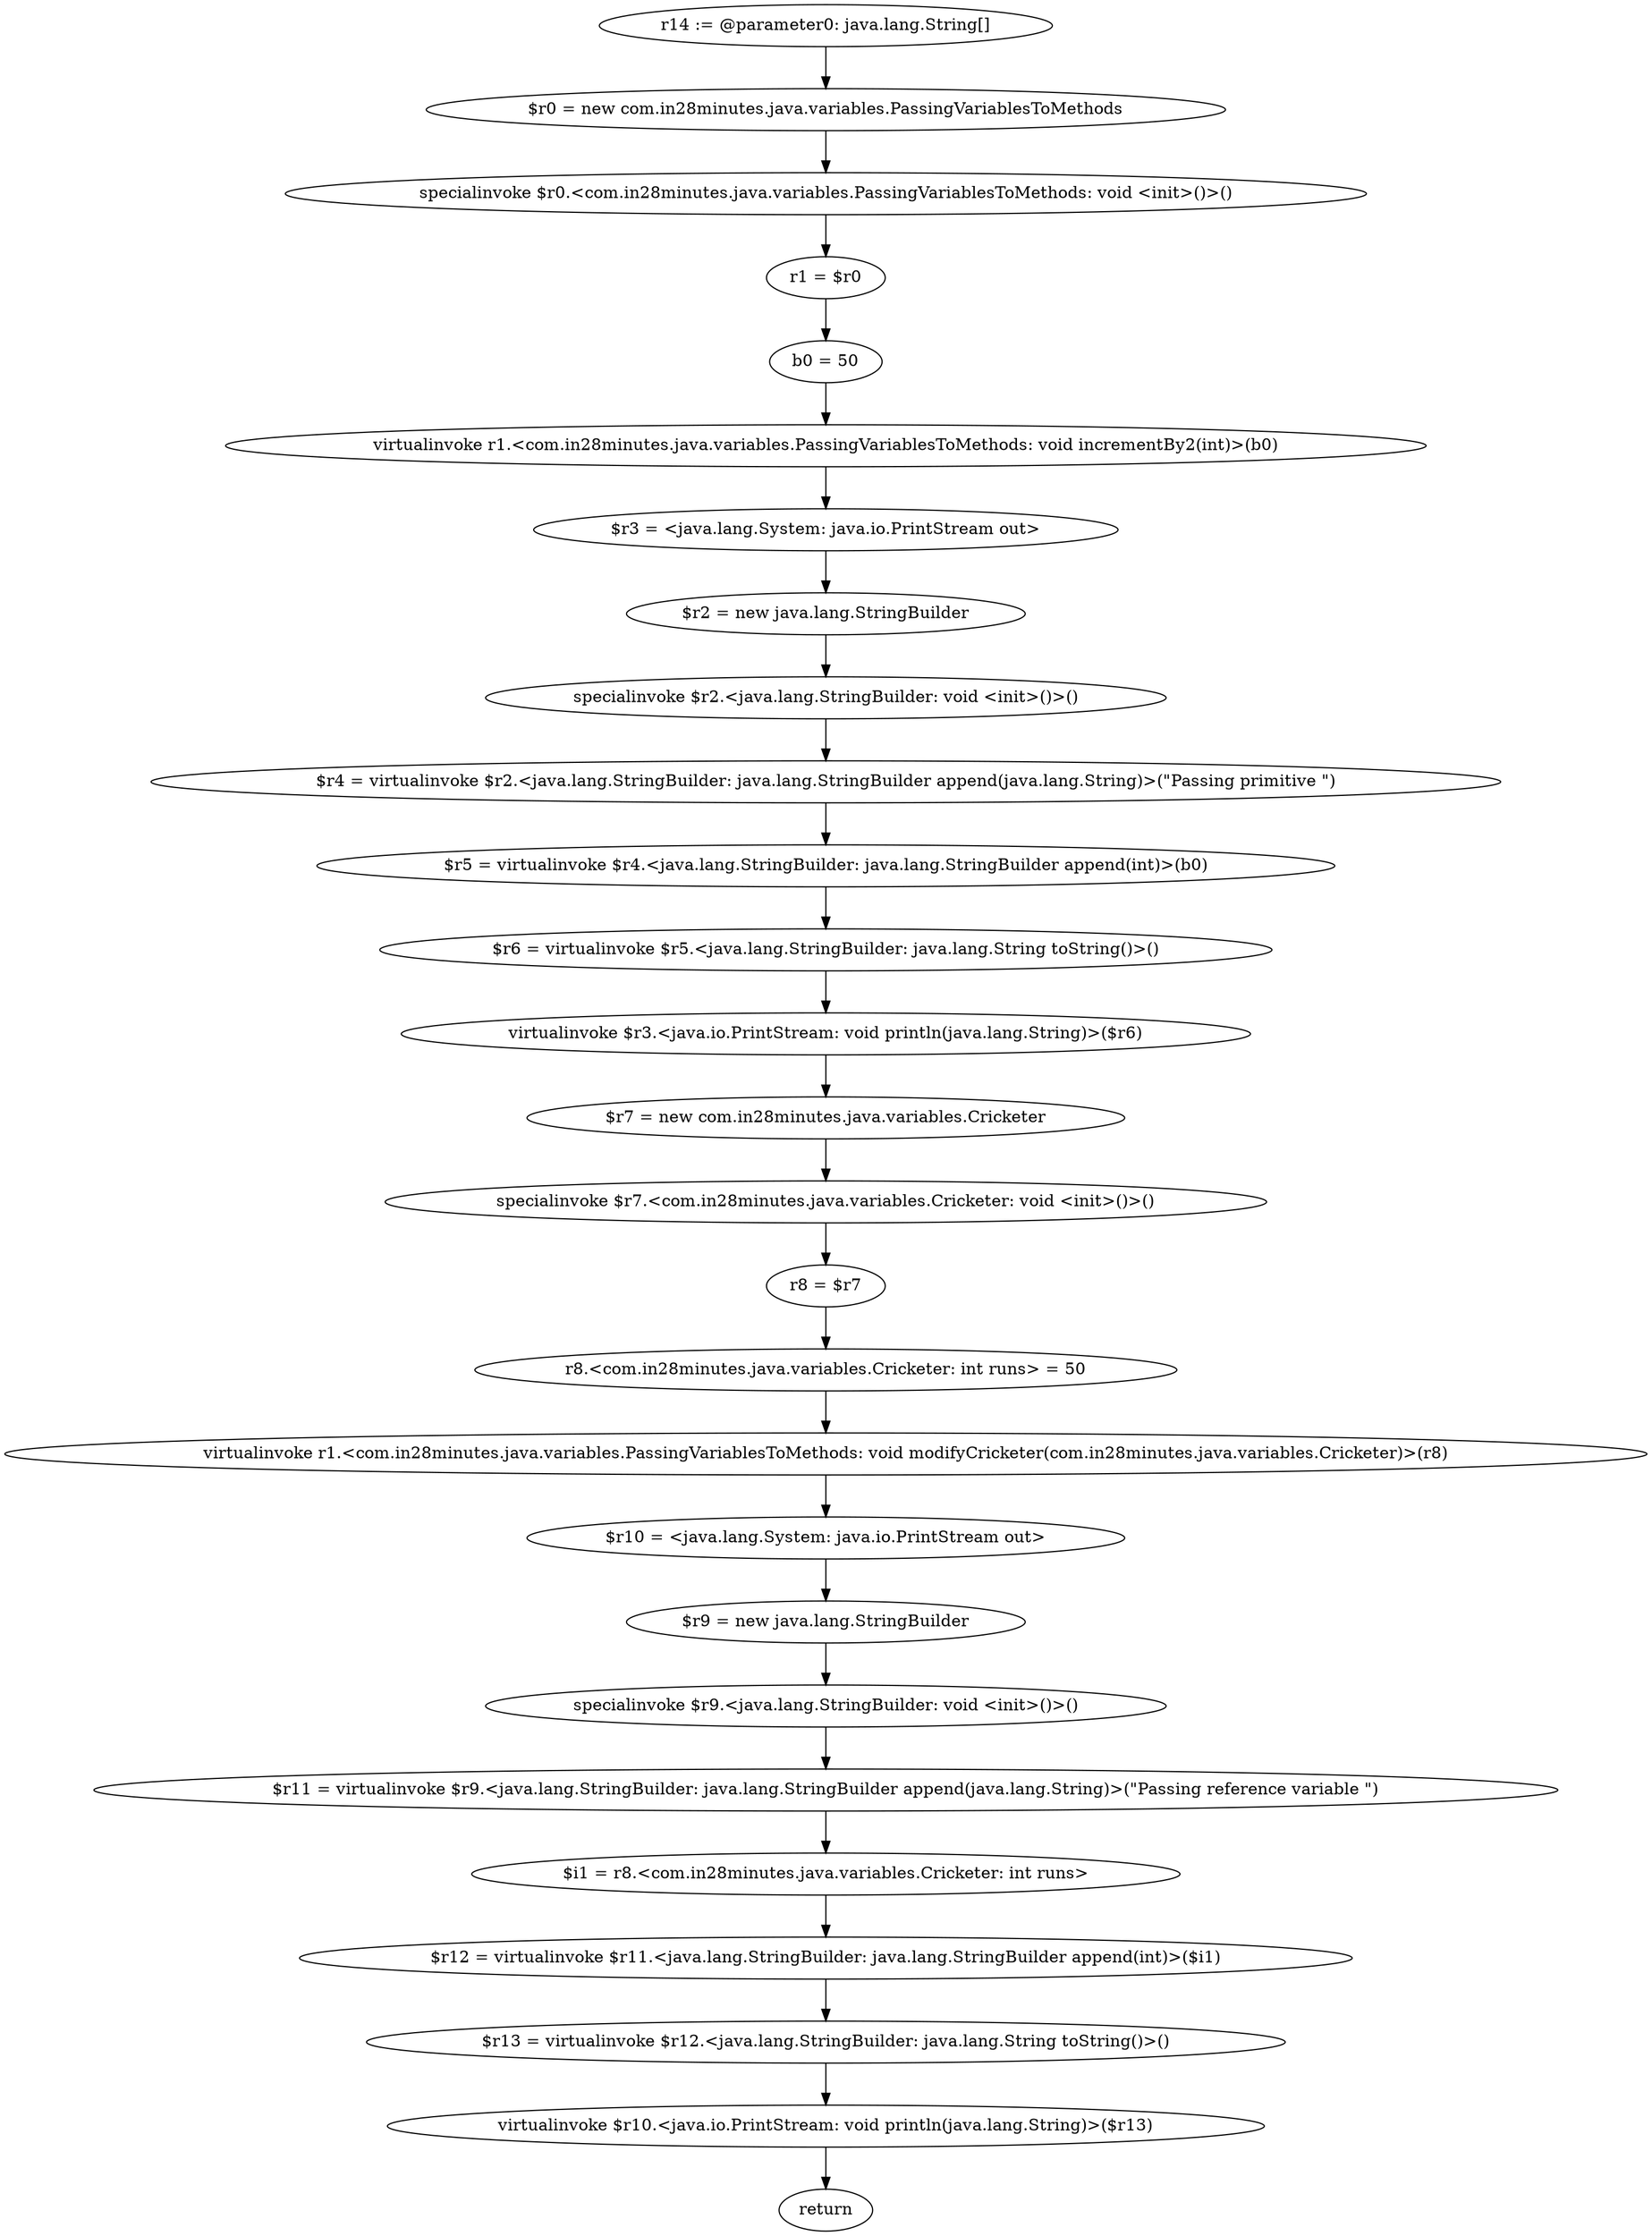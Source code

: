 digraph "unitGraph" {
    "r14 := @parameter0: java.lang.String[]"
    "$r0 = new com.in28minutes.java.variables.PassingVariablesToMethods"
    "specialinvoke $r0.<com.in28minutes.java.variables.PassingVariablesToMethods: void <init>()>()"
    "r1 = $r0"
    "b0 = 50"
    "virtualinvoke r1.<com.in28minutes.java.variables.PassingVariablesToMethods: void incrementBy2(int)>(b0)"
    "$r3 = <java.lang.System: java.io.PrintStream out>"
    "$r2 = new java.lang.StringBuilder"
    "specialinvoke $r2.<java.lang.StringBuilder: void <init>()>()"
    "$r4 = virtualinvoke $r2.<java.lang.StringBuilder: java.lang.StringBuilder append(java.lang.String)>(\"Passing primitive \")"
    "$r5 = virtualinvoke $r4.<java.lang.StringBuilder: java.lang.StringBuilder append(int)>(b0)"
    "$r6 = virtualinvoke $r5.<java.lang.StringBuilder: java.lang.String toString()>()"
    "virtualinvoke $r3.<java.io.PrintStream: void println(java.lang.String)>($r6)"
    "$r7 = new com.in28minutes.java.variables.Cricketer"
    "specialinvoke $r7.<com.in28minutes.java.variables.Cricketer: void <init>()>()"
    "r8 = $r7"
    "r8.<com.in28minutes.java.variables.Cricketer: int runs> = 50"
    "virtualinvoke r1.<com.in28minutes.java.variables.PassingVariablesToMethods: void modifyCricketer(com.in28minutes.java.variables.Cricketer)>(r8)"
    "$r10 = <java.lang.System: java.io.PrintStream out>"
    "$r9 = new java.lang.StringBuilder"
    "specialinvoke $r9.<java.lang.StringBuilder: void <init>()>()"
    "$r11 = virtualinvoke $r9.<java.lang.StringBuilder: java.lang.StringBuilder append(java.lang.String)>(\"Passing reference variable \")"
    "$i1 = r8.<com.in28minutes.java.variables.Cricketer: int runs>"
    "$r12 = virtualinvoke $r11.<java.lang.StringBuilder: java.lang.StringBuilder append(int)>($i1)"
    "$r13 = virtualinvoke $r12.<java.lang.StringBuilder: java.lang.String toString()>()"
    "virtualinvoke $r10.<java.io.PrintStream: void println(java.lang.String)>($r13)"
    "return"
    "r14 := @parameter0: java.lang.String[]"->"$r0 = new com.in28minutes.java.variables.PassingVariablesToMethods";
    "$r0 = new com.in28minutes.java.variables.PassingVariablesToMethods"->"specialinvoke $r0.<com.in28minutes.java.variables.PassingVariablesToMethods: void <init>()>()";
    "specialinvoke $r0.<com.in28minutes.java.variables.PassingVariablesToMethods: void <init>()>()"->"r1 = $r0";
    "r1 = $r0"->"b0 = 50";
    "b0 = 50"->"virtualinvoke r1.<com.in28minutes.java.variables.PassingVariablesToMethods: void incrementBy2(int)>(b0)";
    "virtualinvoke r1.<com.in28minutes.java.variables.PassingVariablesToMethods: void incrementBy2(int)>(b0)"->"$r3 = <java.lang.System: java.io.PrintStream out>";
    "$r3 = <java.lang.System: java.io.PrintStream out>"->"$r2 = new java.lang.StringBuilder";
    "$r2 = new java.lang.StringBuilder"->"specialinvoke $r2.<java.lang.StringBuilder: void <init>()>()";
    "specialinvoke $r2.<java.lang.StringBuilder: void <init>()>()"->"$r4 = virtualinvoke $r2.<java.lang.StringBuilder: java.lang.StringBuilder append(java.lang.String)>(\"Passing primitive \")";
    "$r4 = virtualinvoke $r2.<java.lang.StringBuilder: java.lang.StringBuilder append(java.lang.String)>(\"Passing primitive \")"->"$r5 = virtualinvoke $r4.<java.lang.StringBuilder: java.lang.StringBuilder append(int)>(b0)";
    "$r5 = virtualinvoke $r4.<java.lang.StringBuilder: java.lang.StringBuilder append(int)>(b0)"->"$r6 = virtualinvoke $r5.<java.lang.StringBuilder: java.lang.String toString()>()";
    "$r6 = virtualinvoke $r5.<java.lang.StringBuilder: java.lang.String toString()>()"->"virtualinvoke $r3.<java.io.PrintStream: void println(java.lang.String)>($r6)";
    "virtualinvoke $r3.<java.io.PrintStream: void println(java.lang.String)>($r6)"->"$r7 = new com.in28minutes.java.variables.Cricketer";
    "$r7 = new com.in28minutes.java.variables.Cricketer"->"specialinvoke $r7.<com.in28minutes.java.variables.Cricketer: void <init>()>()";
    "specialinvoke $r7.<com.in28minutes.java.variables.Cricketer: void <init>()>()"->"r8 = $r7";
    "r8 = $r7"->"r8.<com.in28minutes.java.variables.Cricketer: int runs> = 50";
    "r8.<com.in28minutes.java.variables.Cricketer: int runs> = 50"->"virtualinvoke r1.<com.in28minutes.java.variables.PassingVariablesToMethods: void modifyCricketer(com.in28minutes.java.variables.Cricketer)>(r8)";
    "virtualinvoke r1.<com.in28minutes.java.variables.PassingVariablesToMethods: void modifyCricketer(com.in28minutes.java.variables.Cricketer)>(r8)"->"$r10 = <java.lang.System: java.io.PrintStream out>";
    "$r10 = <java.lang.System: java.io.PrintStream out>"->"$r9 = new java.lang.StringBuilder";
    "$r9 = new java.lang.StringBuilder"->"specialinvoke $r9.<java.lang.StringBuilder: void <init>()>()";
    "specialinvoke $r9.<java.lang.StringBuilder: void <init>()>()"->"$r11 = virtualinvoke $r9.<java.lang.StringBuilder: java.lang.StringBuilder append(java.lang.String)>(\"Passing reference variable \")";
    "$r11 = virtualinvoke $r9.<java.lang.StringBuilder: java.lang.StringBuilder append(java.lang.String)>(\"Passing reference variable \")"->"$i1 = r8.<com.in28minutes.java.variables.Cricketer: int runs>";
    "$i1 = r8.<com.in28minutes.java.variables.Cricketer: int runs>"->"$r12 = virtualinvoke $r11.<java.lang.StringBuilder: java.lang.StringBuilder append(int)>($i1)";
    "$r12 = virtualinvoke $r11.<java.lang.StringBuilder: java.lang.StringBuilder append(int)>($i1)"->"$r13 = virtualinvoke $r12.<java.lang.StringBuilder: java.lang.String toString()>()";
    "$r13 = virtualinvoke $r12.<java.lang.StringBuilder: java.lang.String toString()>()"->"virtualinvoke $r10.<java.io.PrintStream: void println(java.lang.String)>($r13)";
    "virtualinvoke $r10.<java.io.PrintStream: void println(java.lang.String)>($r13)"->"return";
}
